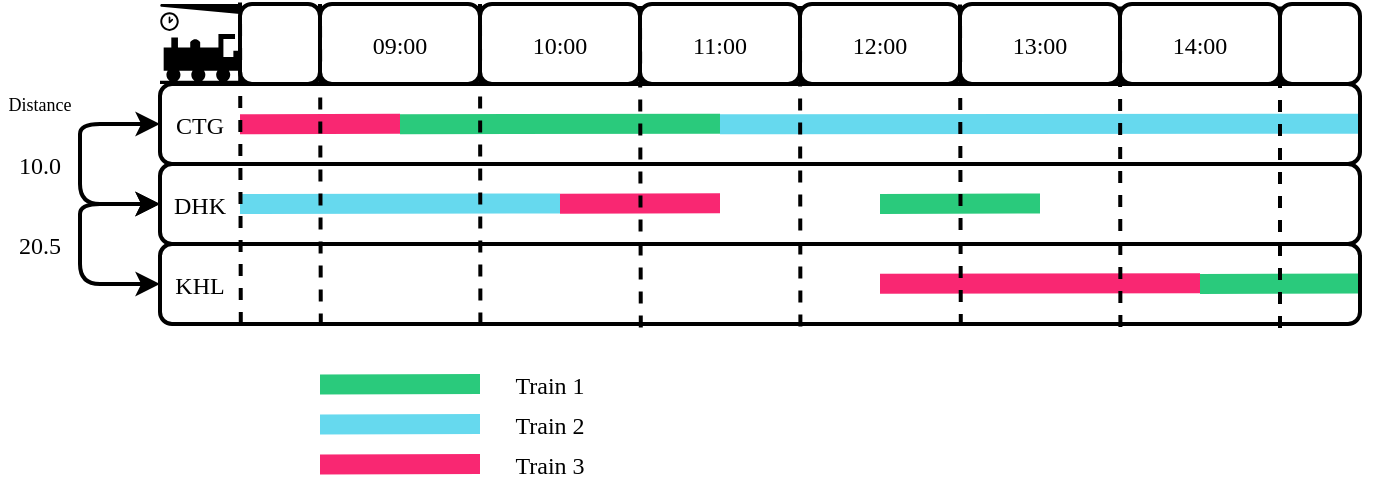 <mxfile version="13.6.4" type="device"><diagram id="804AFwNMBUG-XcoRg9NH" name="Page-1"><mxGraphModel dx="782" dy="507" grid="1" gridSize="10" guides="1" tooltips="1" connect="1" arrows="1" fold="1" page="1" pageScale="1" pageWidth="827" pageHeight="1169" math="0" shadow="0"><root><mxCell id="0"/><mxCell id="1" parent="0"/><mxCell id="tjNDNApni_gUPvGUD6tc-33" value="" style="endArrow=none;html=1;strokeWidth=10;fontFamily=Victor Mono Medium;strokeColor=#2aca7c;" edge="1" parent="1"><mxGeometry width="50" height="50" relative="1" as="geometry"><mxPoint x="200" y="220.112" as="sourcePoint"/><mxPoint x="360" y="219.89" as="targetPoint"/></mxGeometry></mxCell><mxCell id="tjNDNApni_gUPvGUD6tc-34" value="" style="endArrow=none;html=1;strokeWidth=10;fontFamily=Victor Mono Medium;strokeColor=#2aca7c;" edge="1" parent="1"><mxGeometry width="50" height="50" relative="1" as="geometry"><mxPoint x="440" y="259.982" as="sourcePoint"/><mxPoint x="520" y="259.76" as="targetPoint"/></mxGeometry></mxCell><mxCell id="tjNDNApni_gUPvGUD6tc-35" value="" style="endArrow=none;html=1;strokeWidth=10;fontFamily=Victor Mono Medium;strokeColor=#2aca7c;" edge="1" parent="1"><mxGeometry width="50" height="50" relative="1" as="geometry"><mxPoint x="600" y="299.982" as="sourcePoint"/><mxPoint x="680" y="299.76" as="targetPoint"/></mxGeometry></mxCell><mxCell id="tjNDNApni_gUPvGUD6tc-36" value="" style="endArrow=none;html=1;strokeWidth=10;fontFamily=Victor Mono Medium;strokeColor=#66d9ee;" edge="1" parent="1"><mxGeometry width="50" height="50" relative="1" as="geometry"><mxPoint x="120" y="259.982" as="sourcePoint"/><mxPoint x="280" y="259.76" as="targetPoint"/></mxGeometry></mxCell><mxCell id="tjNDNApni_gUPvGUD6tc-37" value="" style="endArrow=none;html=1;strokeWidth=10;fontFamily=Victor Mono Medium;strokeColor=#66d9ee;" edge="1" parent="1"><mxGeometry width="50" height="50" relative="1" as="geometry"><mxPoint x="360" y="220.112" as="sourcePoint"/><mxPoint x="680" y="219.89" as="targetPoint"/></mxGeometry></mxCell><mxCell id="tjNDNApni_gUPvGUD6tc-38" value="" style="endArrow=none;html=1;strokeWidth=10;fontFamily=Victor Mono Medium;strokeColor=#f92772;" edge="1" parent="1"><mxGeometry width="50" height="50" relative="1" as="geometry"><mxPoint x="120" y="220.112" as="sourcePoint"/><mxPoint x="200" y="219.89" as="targetPoint"/></mxGeometry></mxCell><mxCell id="tjNDNApni_gUPvGUD6tc-39" value="" style="endArrow=none;html=1;strokeWidth=10;fontFamily=Victor Mono Medium;strokeColor=#f92772;" edge="1" parent="1"><mxGeometry width="50" height="50" relative="1" as="geometry"><mxPoint x="280" y="259.882" as="sourcePoint"/><mxPoint x="360" y="259.66" as="targetPoint"/></mxGeometry></mxCell><mxCell id="tjNDNApni_gUPvGUD6tc-40" value="" style="endArrow=none;html=1;strokeWidth=10;fontFamily=Victor Mono Medium;strokeColor=#f92772;" edge="1" parent="1"><mxGeometry width="50" height="50" relative="1" as="geometry"><mxPoint x="440" y="299.882" as="sourcePoint"/><mxPoint x="600" y="299.66" as="targetPoint"/></mxGeometry></mxCell><mxCell id="tjNDNApni_gUPvGUD6tc-9" value="" style="rounded=1;fontFamily=Victor Mono Medium;fillColor=none;strokeWidth=2;" vertex="1" parent="1"><mxGeometry x="160" y="160" width="80" height="40" as="geometry"/></mxCell><mxCell id="tjNDNApni_gUPvGUD6tc-1" value="09:00" style="text;strokeColor=none;fillColor=none;align=center;verticalAlign=middle;rounded=0;fontFamily=Victor Mono Medium;" vertex="1" parent="1"><mxGeometry x="180" y="170" width="40" height="20" as="geometry"/></mxCell><mxCell id="tjNDNApni_gUPvGUD6tc-2" value="10:00" style="text;strokeColor=none;fillColor=none;align=center;verticalAlign=middle;rounded=0;fontFamily=Victor Mono Medium;" vertex="1" parent="1"><mxGeometry x="260" y="170" width="40" height="20" as="geometry"/></mxCell><mxCell id="tjNDNApni_gUPvGUD6tc-3" value="11:00" style="text;strokeColor=none;fillColor=none;align=center;verticalAlign=middle;rounded=0;fontFamily=Victor Mono Medium;" vertex="1" parent="1"><mxGeometry x="340" y="170" width="40" height="20" as="geometry"/></mxCell><mxCell id="tjNDNApni_gUPvGUD6tc-4" value="12:00" style="text;strokeColor=none;fillColor=none;align=center;verticalAlign=middle;rounded=0;fontFamily=Victor Mono Medium;" vertex="1" parent="1"><mxGeometry x="420" y="170" width="40" height="20" as="geometry"/></mxCell><mxCell id="tjNDNApni_gUPvGUD6tc-5" value="13:00" style="text;strokeColor=none;fillColor=none;align=center;verticalAlign=middle;rounded=0;fontFamily=Victor Mono Medium;" vertex="1" parent="1"><mxGeometry x="500" y="170" width="40" height="20" as="geometry"/></mxCell><mxCell id="tjNDNApni_gUPvGUD6tc-6" value="14:00" style="text;strokeColor=none;fillColor=none;align=center;verticalAlign=middle;rounded=0;fontFamily=Victor Mono Medium;" vertex="1" parent="1"><mxGeometry x="580" y="170" width="40" height="20" as="geometry"/></mxCell><mxCell id="tjNDNApni_gUPvGUD6tc-10" value="" style="rounded=1;fontFamily=Victor Mono Medium;fillColor=none;strokeWidth=2;" vertex="1" parent="1"><mxGeometry x="240" y="160" width="80" height="40" as="geometry"/></mxCell><mxCell id="tjNDNApni_gUPvGUD6tc-11" value="" style="rounded=1;fontFamily=Victor Mono Medium;fillColor=none;strokeWidth=2;" vertex="1" parent="1"><mxGeometry x="320" y="160" width="80" height="40" as="geometry"/></mxCell><mxCell id="tjNDNApni_gUPvGUD6tc-12" value="" style="rounded=1;fontFamily=Victor Mono Medium;fillColor=none;strokeWidth=2;" vertex="1" parent="1"><mxGeometry x="400" y="160" width="80" height="40" as="geometry"/></mxCell><mxCell id="tjNDNApni_gUPvGUD6tc-13" value="" style="rounded=1;fontFamily=Victor Mono Medium;fillColor=none;strokeWidth=2;" vertex="1" parent="1"><mxGeometry x="480" y="160" width="80" height="40" as="geometry"/></mxCell><mxCell id="tjNDNApni_gUPvGUD6tc-14" value="" style="rounded=1;fontFamily=Victor Mono Medium;fillColor=none;strokeWidth=2;" vertex="1" parent="1"><mxGeometry x="560" y="160" width="80" height="40" as="geometry"/></mxCell><mxCell id="tjNDNApni_gUPvGUD6tc-15" value="" style="rounded=1;fontFamily=Victor Mono Medium;fillColor=none;strokeWidth=2;" vertex="1" parent="1"><mxGeometry x="640" y="160" width="40" height="40" as="geometry"/></mxCell><mxCell id="tjNDNApni_gUPvGUD6tc-16" value="" style="rounded=1;fontFamily=Victor Mono Medium;fillColor=none;strokeWidth=2;" vertex="1" parent="1"><mxGeometry x="120" y="160" width="40" height="40" as="geometry"/></mxCell><mxCell id="tjNDNApni_gUPvGUD6tc-17" value="" style="rounded=1;fontFamily=Victor Mono Medium;fillColor=none;strokeWidth=2;" vertex="1" parent="1"><mxGeometry x="80" y="200" width="600" height="40" as="geometry"/></mxCell><mxCell id="tjNDNApni_gUPvGUD6tc-18" value="" style="rounded=1;fontFamily=Victor Mono Medium;fillColor=none;strokeWidth=2;" vertex="1" parent="1"><mxGeometry x="80" y="240" width="600" height="40" as="geometry"/></mxCell><mxCell id="tjNDNApni_gUPvGUD6tc-19" value="" style="rounded=1;fontFamily=Victor Mono Medium;fillColor=none;strokeWidth=2;" vertex="1" parent="1"><mxGeometry x="80" y="280" width="600" height="40" as="geometry"/></mxCell><mxCell id="tjNDNApni_gUPvGUD6tc-20" value="" style="endArrow=none;dashed=1;html=1;fontFamily=Victor Mono Medium;strokeWidth=2;entryX=0;entryY=0;entryDx=0;entryDy=0;exitX=0.267;exitY=1.005;exitDx=0;exitDy=0;exitPerimeter=0;" edge="1" parent="1" source="tjNDNApni_gUPvGUD6tc-19" target="tjNDNApni_gUPvGUD6tc-10"><mxGeometry width="50" height="50" relative="1" as="geometry"><mxPoint x="260" y="380" as="sourcePoint"/><mxPoint x="430" y="290" as="targetPoint"/></mxGeometry></mxCell><mxCell id="tjNDNApni_gUPvGUD6tc-21" value="" style="endArrow=none;dashed=1;html=1;fontFamily=Victor Mono Medium;strokeWidth=2;entryX=1;entryY=0;entryDx=0;entryDy=0;exitX=0.134;exitY=1.019;exitDx=0;exitDy=0;exitPerimeter=0;" edge="1" parent="1" source="tjNDNApni_gUPvGUD6tc-19" target="tjNDNApni_gUPvGUD6tc-16"><mxGeometry width="50" height="50" relative="1" as="geometry"><mxPoint x="233.2" y="331.2" as="sourcePoint"/><mxPoint x="233" y="171.0" as="targetPoint"/></mxGeometry></mxCell><mxCell id="tjNDNApni_gUPvGUD6tc-22" value="" style="endArrow=none;dashed=1;html=1;fontFamily=Victor Mono Medium;strokeWidth=2;entryX=0;entryY=0;entryDx=0;entryDy=0;exitX=0.267;exitY=1.005;exitDx=0;exitDy=0;exitPerimeter=0;" edge="1" parent="1"><mxGeometry width="50" height="50" relative="1" as="geometry"><mxPoint x="400.2" y="321.2" as="sourcePoint"/><mxPoint x="400" y="161" as="targetPoint"/></mxGeometry></mxCell><mxCell id="tjNDNApni_gUPvGUD6tc-23" value="" style="endArrow=none;dashed=1;html=1;fontFamily=Victor Mono Medium;strokeWidth=2;entryX=1;entryY=0;entryDx=0;entryDy=0;exitX=0.134;exitY=1.019;exitDx=0;exitDy=0;exitPerimeter=0;" edge="1" parent="1"><mxGeometry width="50" height="50" relative="1" as="geometry"><mxPoint x="320.4" y="321.76" as="sourcePoint"/><mxPoint x="320" y="161" as="targetPoint"/></mxGeometry></mxCell><mxCell id="tjNDNApni_gUPvGUD6tc-24" value="" style="endArrow=none;dashed=1;html=1;fontFamily=Victor Mono Medium;strokeWidth=2;entryX=0;entryY=0;entryDx=0;entryDy=0;exitX=0.267;exitY=1.005;exitDx=0;exitDy=0;exitPerimeter=0;" edge="1" parent="1"><mxGeometry width="50" height="50" relative="1" as="geometry"><mxPoint x="560.2" y="321.44" as="sourcePoint"/><mxPoint x="560" y="161.24" as="targetPoint"/></mxGeometry></mxCell><mxCell id="tjNDNApni_gUPvGUD6tc-25" value="" style="endArrow=none;dashed=1;html=1;fontFamily=Victor Mono Medium;strokeWidth=2;entryX=1;entryY=0;entryDx=0;entryDy=0;exitX=0.134;exitY=1.019;exitDx=0;exitDy=0;exitPerimeter=0;" edge="1" parent="1"><mxGeometry width="50" height="50" relative="1" as="geometry"><mxPoint x="480.4" y="321" as="sourcePoint"/><mxPoint x="480" y="160.24" as="targetPoint"/></mxGeometry></mxCell><mxCell id="tjNDNApni_gUPvGUD6tc-27" value="" style="endArrow=none;dashed=1;html=1;fontFamily=Victor Mono Medium;strokeWidth=2;entryX=1;entryY=0;entryDx=0;entryDy=0;" edge="1" parent="1"><mxGeometry width="50" height="50" relative="1" as="geometry"><mxPoint x="640" y="322" as="sourcePoint"/><mxPoint x="640" y="161.24" as="targetPoint"/></mxGeometry></mxCell><mxCell id="tjNDNApni_gUPvGUD6tc-28" value="" style="endArrow=none;dashed=1;html=1;fontFamily=Victor Mono Medium;strokeWidth=2;entryX=1;entryY=0;entryDx=0;entryDy=0;exitX=0.134;exitY=1.019;exitDx=0;exitDy=0;exitPerimeter=0;" edge="1" parent="1"><mxGeometry width="50" height="50" relative="1" as="geometry"><mxPoint x="120.4" y="320" as="sourcePoint"/><mxPoint x="120" y="159.24" as="targetPoint"/></mxGeometry></mxCell><mxCell id="tjNDNApni_gUPvGUD6tc-30" value="CTG" style="text;strokeColor=none;fillColor=none;align=center;verticalAlign=middle;rounded=0;fontFamily=Victor Mono Medium;" vertex="1" parent="1"><mxGeometry x="80" y="210" width="40" height="20" as="geometry"/></mxCell><mxCell id="tjNDNApni_gUPvGUD6tc-31" value="DHK" style="text;strokeColor=none;fillColor=none;align=center;verticalAlign=middle;rounded=0;fontFamily=Victor Mono Medium;" vertex="1" parent="1"><mxGeometry x="80" y="250" width="40" height="20" as="geometry"/></mxCell><mxCell id="tjNDNApni_gUPvGUD6tc-32" value="KHL" style="text;strokeColor=none;fillColor=none;align=center;verticalAlign=middle;rounded=0;fontFamily=Victor Mono Medium;" vertex="1" parent="1"><mxGeometry x="80" y="290" width="40" height="20" as="geometry"/></mxCell><mxCell id="tjNDNApni_gUPvGUD6tc-41" value="" style="endArrow=none;html=1;strokeWidth=10;fontFamily=Victor Mono Medium;strokeColor=#2aca7c;" edge="1" parent="1"><mxGeometry width="50" height="50" relative="1" as="geometry"><mxPoint x="160" y="350.222" as="sourcePoint"/><mxPoint x="240" y="350" as="targetPoint"/></mxGeometry></mxCell><mxCell id="tjNDNApni_gUPvGUD6tc-42" value="" style="endArrow=none;html=1;strokeWidth=10;fontFamily=Victor Mono Medium;strokeColor=#66d9ee;" edge="1" parent="1"><mxGeometry width="50" height="50" relative="1" as="geometry"><mxPoint x="160" y="370.222" as="sourcePoint"/><mxPoint x="240" y="370" as="targetPoint"/></mxGeometry></mxCell><mxCell id="tjNDNApni_gUPvGUD6tc-43" value="" style="endArrow=none;html=1;strokeWidth=10;fontFamily=Victor Mono Medium;strokeColor=#f92772;" edge="1" parent="1"><mxGeometry width="50" height="50" relative="1" as="geometry"><mxPoint x="160.0" y="390.222" as="sourcePoint"/><mxPoint x="240.0" y="390" as="targetPoint"/></mxGeometry></mxCell><mxCell id="tjNDNApni_gUPvGUD6tc-44" value="" style="endArrow=classic;startArrow=classic;html=1;strokeWidth=2;fontFamily=Victor Mono Medium;entryX=0;entryY=0.5;entryDx=0;entryDy=0;exitX=0;exitY=0.5;exitDx=0;exitDy=0;" edge="1" parent="1" source="tjNDNApni_gUPvGUD6tc-31" target="tjNDNApni_gUPvGUD6tc-30"><mxGeometry width="50" height="50" relative="1" as="geometry"><mxPoint x="270" y="340" as="sourcePoint"/><mxPoint x="320" y="290" as="targetPoint"/><Array as="points"><mxPoint x="40" y="260"/><mxPoint x="40" y="240"/><mxPoint x="40" y="220"/></Array></mxGeometry></mxCell><mxCell id="tjNDNApni_gUPvGUD6tc-45" value="" style="endArrow=classic;startArrow=classic;html=1;strokeWidth=2;fontFamily=Victor Mono Medium;entryX=0;entryY=0.5;entryDx=0;entryDy=0;exitX=0;exitY=0.5;exitDx=0;exitDy=0;" edge="1" parent="1"><mxGeometry width="50" height="50" relative="1" as="geometry"><mxPoint x="80" y="300" as="sourcePoint"/><mxPoint x="80" y="260.0" as="targetPoint"/><Array as="points"><mxPoint x="40" y="300"/><mxPoint x="40" y="280"/><mxPoint x="40" y="260"/></Array></mxGeometry></mxCell><mxCell id="tjNDNApni_gUPvGUD6tc-46" value="10.0" style="text;strokeColor=none;fillColor=none;align=center;verticalAlign=middle;rounded=0;fontFamily=Victor Mono Medium;" vertex="1" parent="1"><mxGeometry y="230" width="40" height="20" as="geometry"/></mxCell><mxCell id="tjNDNApni_gUPvGUD6tc-47" value="20.5" style="text;strokeColor=none;fillColor=none;align=center;verticalAlign=middle;rounded=0;fontFamily=Victor Mono Medium;" vertex="1" parent="1"><mxGeometry y="270" width="40" height="20" as="geometry"/></mxCell><mxCell id="tjNDNApni_gUPvGUD6tc-48" value="Train 1" style="text;strokeColor=none;fillColor=none;align=center;verticalAlign=middle;rounded=0;fontFamily=Victor Mono Medium;" vertex="1" parent="1"><mxGeometry x="250" y="340" width="50" height="20" as="geometry"/></mxCell><mxCell id="tjNDNApni_gUPvGUD6tc-49" value="Train 2" style="text;strokeColor=none;fillColor=none;align=center;verticalAlign=middle;rounded=0;fontFamily=Victor Mono Medium;" vertex="1" parent="1"><mxGeometry x="250" y="360" width="50" height="20" as="geometry"/></mxCell><mxCell id="tjNDNApni_gUPvGUD6tc-50" value="Train 3" style="text;strokeColor=none;fillColor=none;align=center;verticalAlign=middle;rounded=0;fontFamily=Victor Mono Medium;" vertex="1" parent="1"><mxGeometry x="250" y="380" width="50" height="20" as="geometry"/></mxCell><mxCell id="tjNDNApni_gUPvGUD6tc-52" value="" style="shape=mxgraph.signs.transportation.train_station;html=1;fillColor=#000000;strokeColor=none;verticalLabelPosition=bottom;verticalAlign=top;align=center;fontFamily=Victor Mono Medium;" vertex="1" parent="1"><mxGeometry x="80" y="160" width="40" height="40" as="geometry"/></mxCell><mxCell id="tjNDNApni_gUPvGUD6tc-54" value="Distance" style="text;strokeColor=none;fillColor=none;align=center;verticalAlign=middle;rounded=0;fontFamily=Victor Mono Medium;fontSize=9;" vertex="1" parent="1"><mxGeometry y="200" width="40" height="20" as="geometry"/></mxCell></root></mxGraphModel></diagram></mxfile>